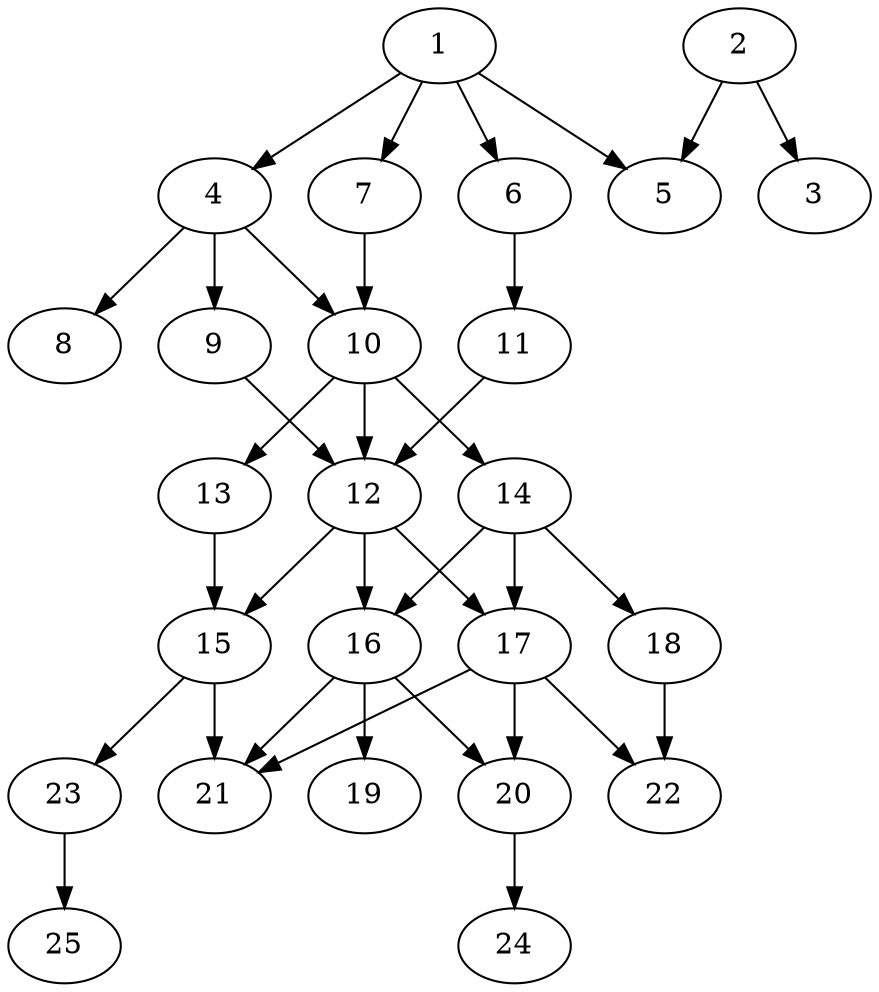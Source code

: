 // DAG automatically generated by daggen at Tue Aug  6 16:26:47 2019
// ./daggen --dot -n 25 --ccr 0.4 --fat 0.5 --regular 0.5 --density 0.6 --mindata 5242880 --maxdata 52428800 
digraph G {
  1 [size="119278080", alpha="0.19", expect_size="47711232"] 
  1 -> 4 [size ="47711232"]
  1 -> 5 [size ="47711232"]
  1 -> 6 [size ="47711232"]
  1 -> 7 [size ="47711232"]
  2 [size="96079360", alpha="0.08", expect_size="38431744"] 
  2 -> 3 [size ="38431744"]
  2 -> 5 [size ="38431744"]
  3 [size="34296320", alpha="0.09", expect_size="13718528"] 
  4 [size="116211200", alpha="0.18", expect_size="46484480"] 
  4 -> 8 [size ="46484480"]
  4 -> 9 [size ="46484480"]
  4 -> 10 [size ="46484480"]
  5 [size="102512640", alpha="0.17", expect_size="41005056"] 
  6 [size="105968640", alpha="0.06", expect_size="42387456"] 
  6 -> 11 [size ="42387456"]
  7 [size="24611840", alpha="0.12", expect_size="9844736"] 
  7 -> 10 [size ="9844736"]
  8 [size="124554240", alpha="0.08", expect_size="49821696"] 
  9 [size="34831360", alpha="0.18", expect_size="13932544"] 
  9 -> 12 [size ="13932544"]
  10 [size="66145280", alpha="0.14", expect_size="26458112"] 
  10 -> 12 [size ="26458112"]
  10 -> 13 [size ="26458112"]
  10 -> 14 [size ="26458112"]
  11 [size="96926720", alpha="0.00", expect_size="38770688"] 
  11 -> 12 [size ="38770688"]
  12 [size="89758720", alpha="0.20", expect_size="35903488"] 
  12 -> 15 [size ="35903488"]
  12 -> 16 [size ="35903488"]
  12 -> 17 [size ="35903488"]
  13 [size="17817600", alpha="0.03", expect_size="7127040"] 
  13 -> 15 [size ="7127040"]
  14 [size="72256000", alpha="0.02", expect_size="28902400"] 
  14 -> 16 [size ="28902400"]
  14 -> 17 [size ="28902400"]
  14 -> 18 [size ="28902400"]
  15 [size="60218880", alpha="0.08", expect_size="24087552"] 
  15 -> 21 [size ="24087552"]
  15 -> 23 [size ="24087552"]
  16 [size="44828160", alpha="0.03", expect_size="17931264"] 
  16 -> 19 [size ="17931264"]
  16 -> 20 [size ="17931264"]
  16 -> 21 [size ="17931264"]
  17 [size="81507840", alpha="0.14", expect_size="32603136"] 
  17 -> 20 [size ="32603136"]
  17 -> 21 [size ="32603136"]
  17 -> 22 [size ="32603136"]
  18 [size="33041920", alpha="0.05", expect_size="13216768"] 
  18 -> 22 [size ="13216768"]
  19 [size="79418880", alpha="0.12", expect_size="31767552"] 
  20 [size="68380160", alpha="0.13", expect_size="27352064"] 
  20 -> 24 [size ="27352064"]
  21 [size="35786240", alpha="0.13", expect_size="14314496"] 
  22 [size="37959680", alpha="0.06", expect_size="15183872"] 
  23 [size="35092480", alpha="0.03", expect_size="14036992"] 
  23 -> 25 [size ="14036992"]
  24 [size="53304320", alpha="0.18", expect_size="21321728"] 
  25 [size="62602240", alpha="0.08", expect_size="25040896"] 
}
